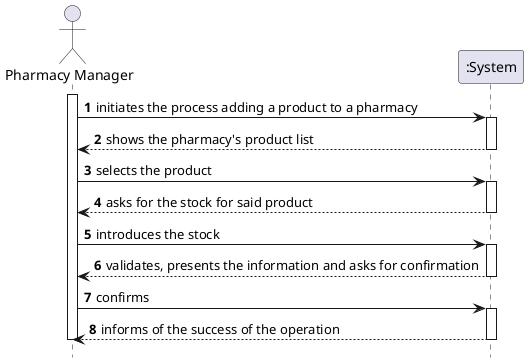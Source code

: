 @startuml
autonumber
hide footbox

actor "Pharmacy Manager" as PM
participant ":System" as SYST

activate PM

PM -> SYST : initiates the process adding a product to a pharmacy
activate SYST
SYST --> PM : shows the pharmacy's product list
deactivate SYST

PM -> SYST : selects the product
activate SYST
SYST --> PM : asks for the stock for said product
deactivate SYST

PM -> SYST : introduces the stock
activate SYST
SYST --> PM : validates, presents the information and asks for confirmation
deactivate SYST

PM -> SYST : confirms
activate SYST
SYST --> PM : informs of the success of the operation
deactivate SYST

deactivate PM

@enduml